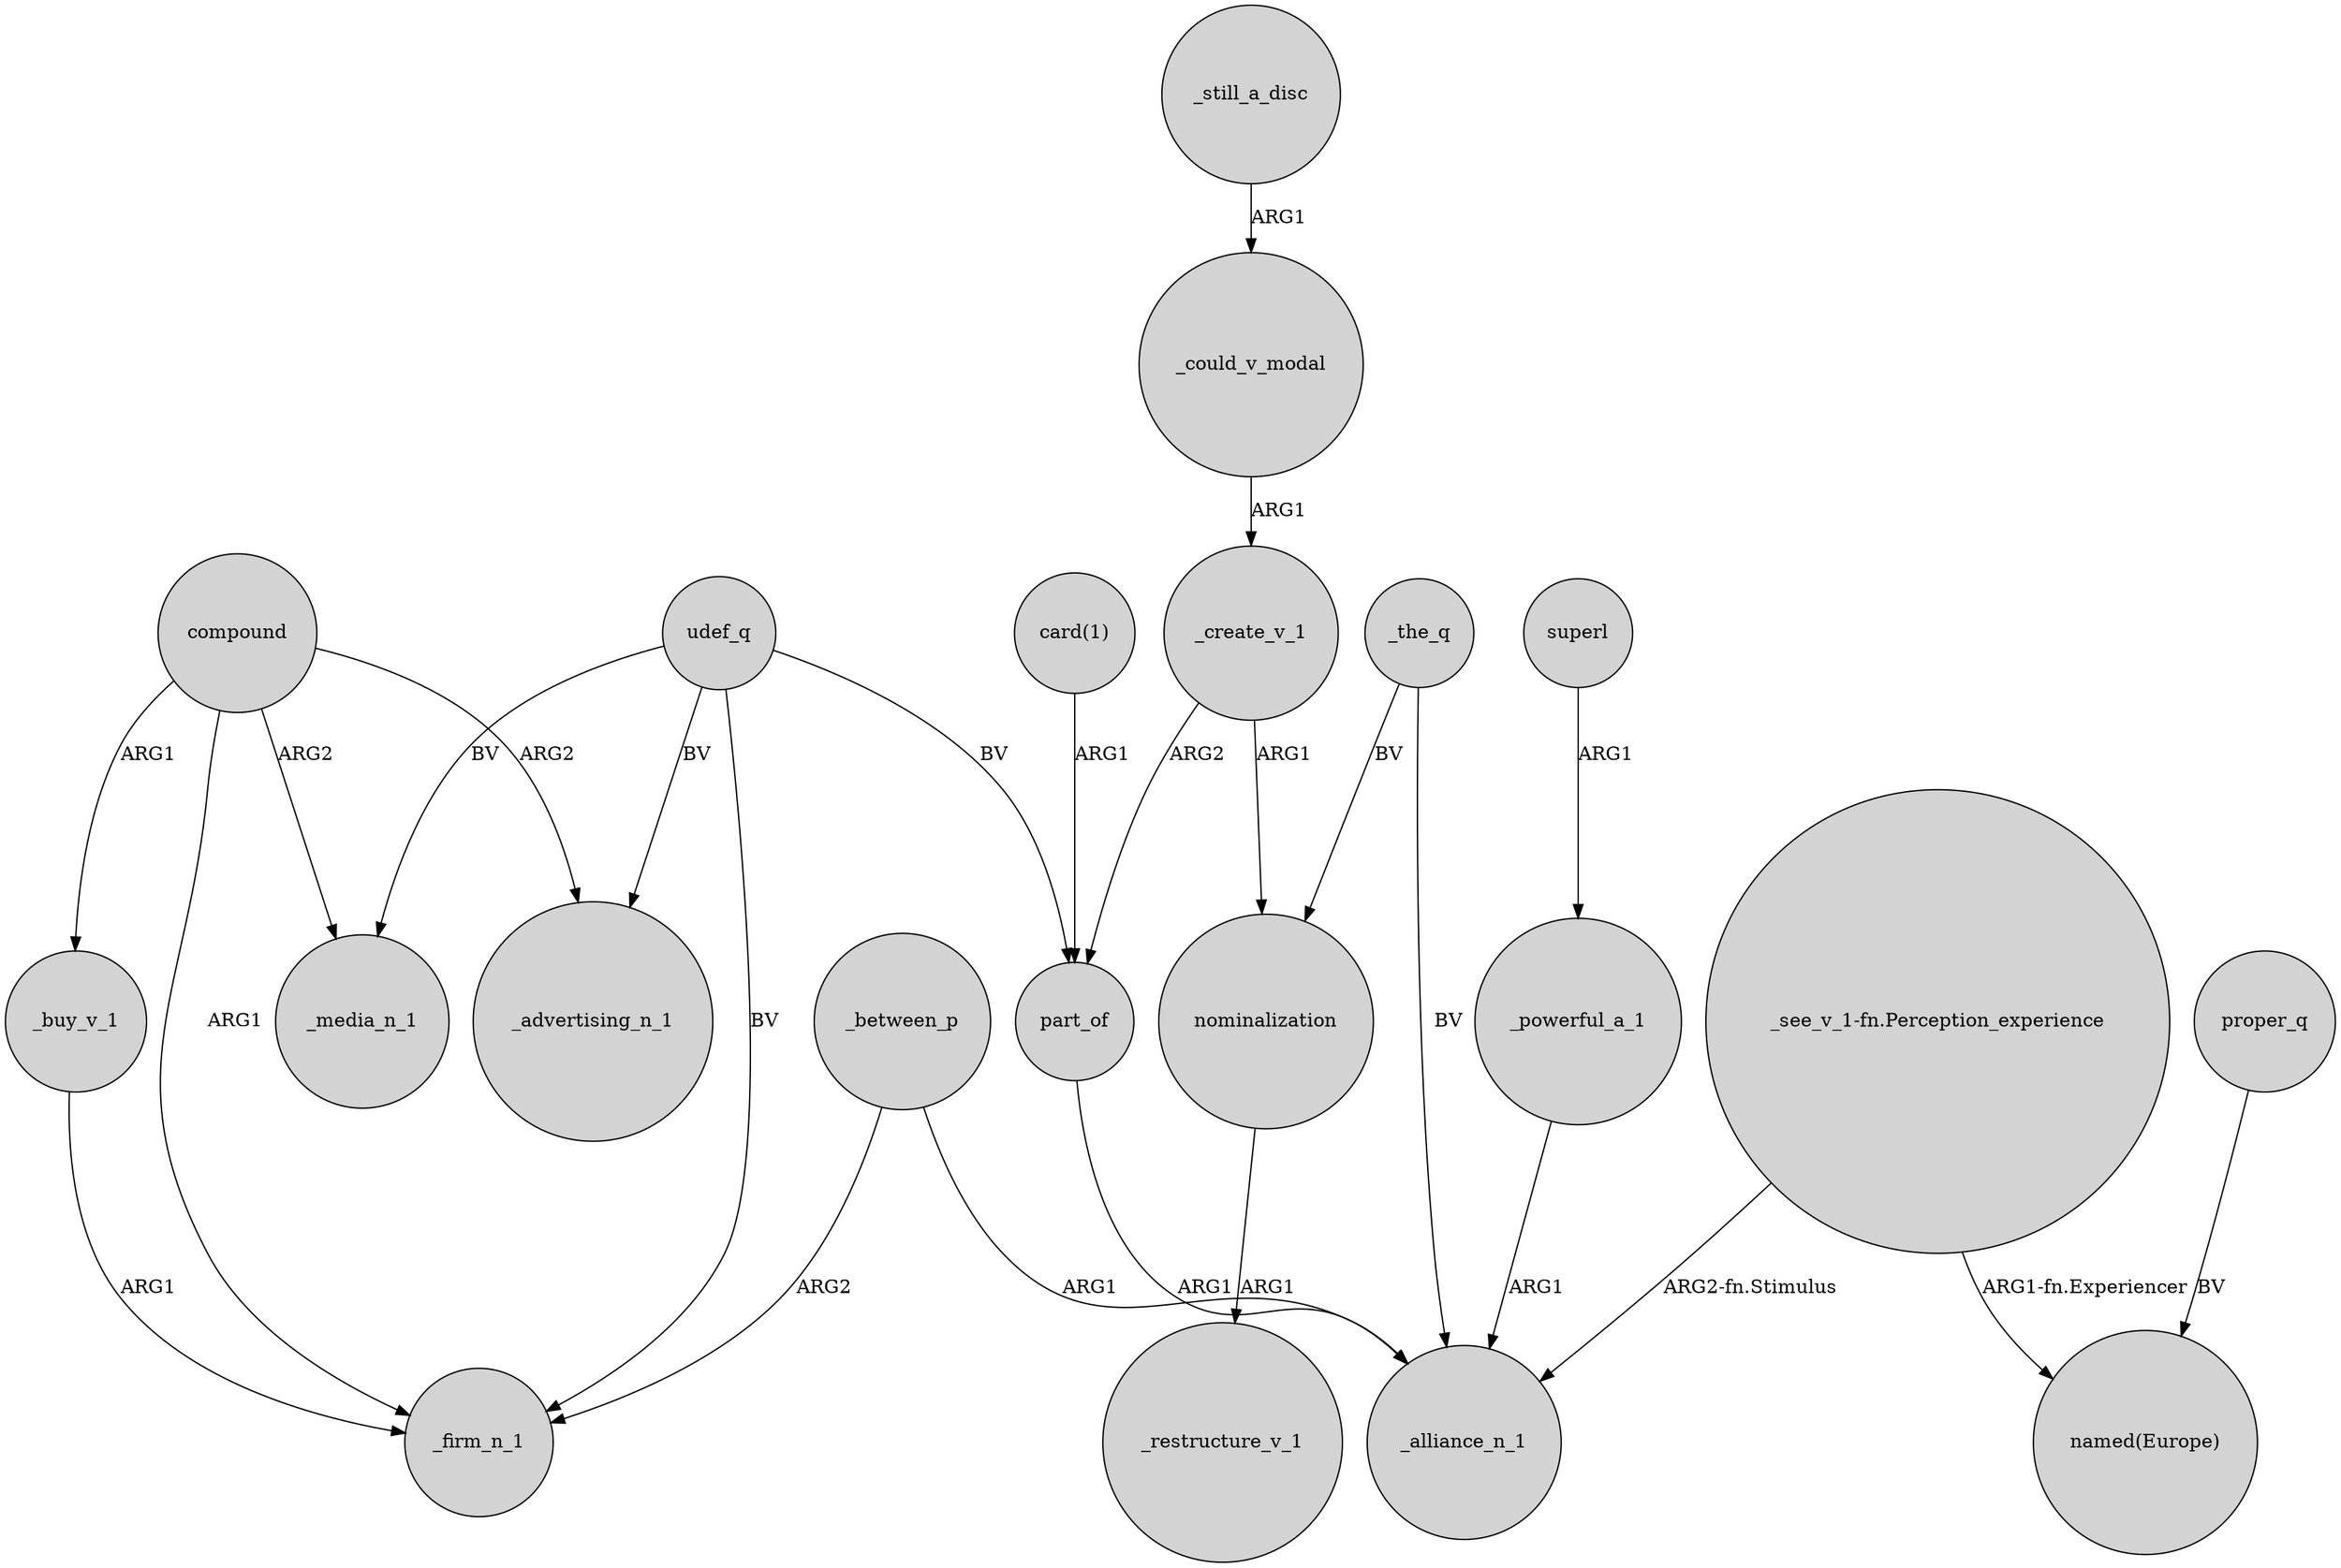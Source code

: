 digraph {
	node [shape=circle style=filled]
	_create_v_1 -> nominalization [label=ARG1]
	udef_q -> part_of [label=BV]
	_buy_v_1 -> _firm_n_1 [label=ARG1]
	_between_p -> _firm_n_1 [label=ARG2]
	udef_q -> _firm_n_1 [label=BV]
	udef_q -> _media_n_1 [label=BV]
	_between_p -> _alliance_n_1 [label=ARG1]
	nominalization -> _restructure_v_1 [label=ARG1]
	udef_q -> _advertising_n_1 [label=BV]
	compound -> _media_n_1 [label=ARG2]
	_could_v_modal -> _create_v_1 [label=ARG1]
	_create_v_1 -> part_of [label=ARG2]
	compound -> _advertising_n_1 [label=ARG2]
	proper_q -> "named(Europe)" [label=BV]
	compound -> _firm_n_1 [label=ARG1]
	_powerful_a_1 -> _alliance_n_1 [label=ARG1]
	compound -> _buy_v_1 [label=ARG1]
	"card(1)" -> part_of [label=ARG1]
	superl -> _powerful_a_1 [label=ARG1]
	"_see_v_1-fn.Perception_experience" -> "named(Europe)" [label="ARG1-fn.Experiencer"]
	_the_q -> _alliance_n_1 [label=BV]
	_still_a_disc -> _could_v_modal [label=ARG1]
	"_see_v_1-fn.Perception_experience" -> _alliance_n_1 [label="ARG2-fn.Stimulus"]
	_the_q -> nominalization [label=BV]
	part_of -> _alliance_n_1 [label=ARG1]
}
